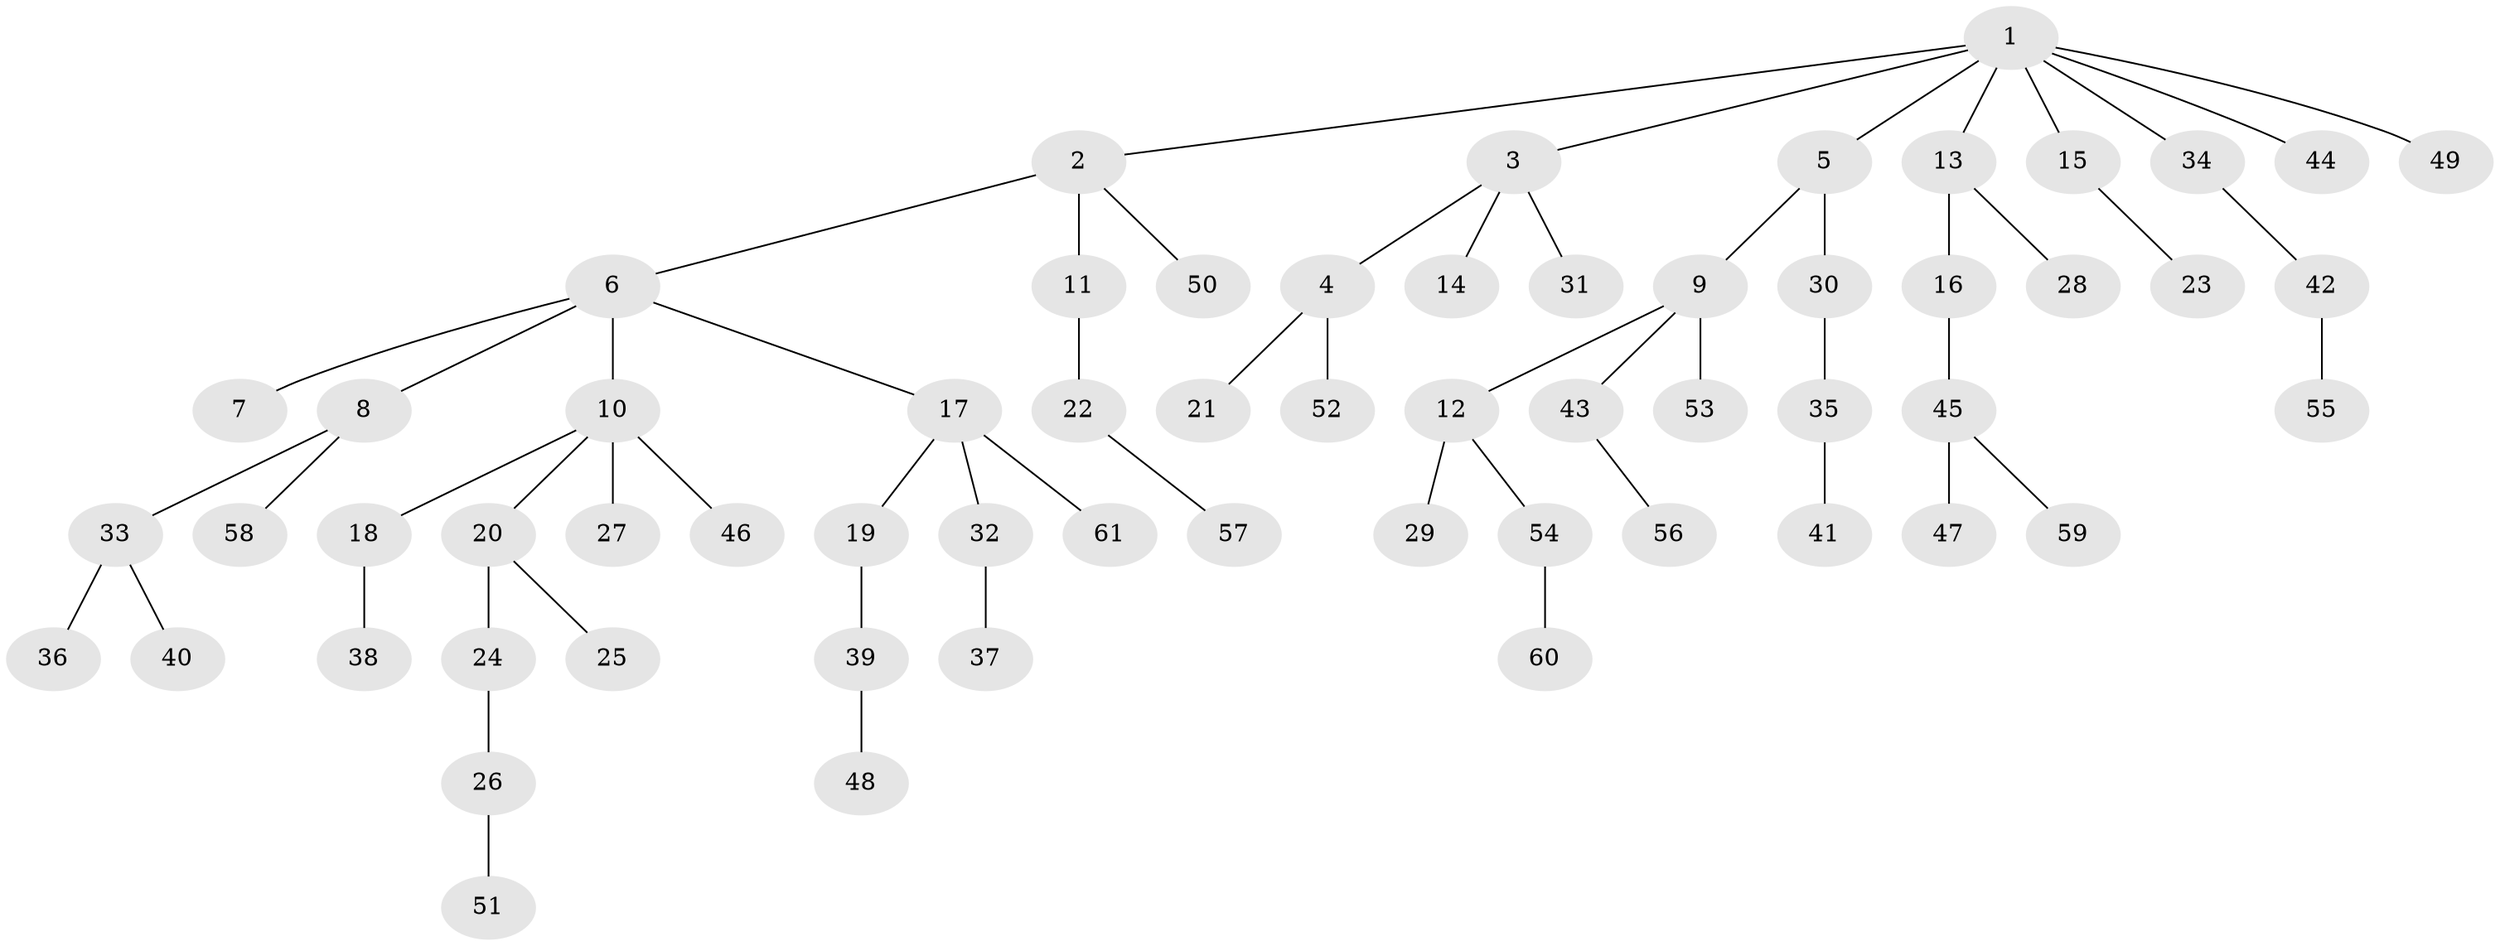 // original degree distribution, {5: 0.03418803418803419, 3: 0.13675213675213677, 4: 0.06837606837606838, 6: 0.008547008547008548, 2: 0.2564102564102564, 9: 0.008547008547008548, 1: 0.48717948717948717}
// Generated by graph-tools (version 1.1) at 2025/51/03/04/25 22:51:24]
// undirected, 61 vertices, 60 edges
graph export_dot {
  node [color=gray90,style=filled];
  1;
  2;
  3;
  4;
  5;
  6;
  7;
  8;
  9;
  10;
  11;
  12;
  13;
  14;
  15;
  16;
  17;
  18;
  19;
  20;
  21;
  22;
  23;
  24;
  25;
  26;
  27;
  28;
  29;
  30;
  31;
  32;
  33;
  34;
  35;
  36;
  37;
  38;
  39;
  40;
  41;
  42;
  43;
  44;
  45;
  46;
  47;
  48;
  49;
  50;
  51;
  52;
  53;
  54;
  55;
  56;
  57;
  58;
  59;
  60;
  61;
  1 -- 2 [weight=1.0];
  1 -- 3 [weight=1.0];
  1 -- 5 [weight=1.0];
  1 -- 13 [weight=1.0];
  1 -- 15 [weight=1.0];
  1 -- 34 [weight=1.0];
  1 -- 44 [weight=1.0];
  1 -- 49 [weight=1.0];
  2 -- 6 [weight=1.0];
  2 -- 11 [weight=2.0];
  2 -- 50 [weight=1.0];
  3 -- 4 [weight=1.0];
  3 -- 14 [weight=1.0];
  3 -- 31 [weight=1.0];
  4 -- 21 [weight=1.0];
  4 -- 52 [weight=1.0];
  5 -- 9 [weight=1.0];
  5 -- 30 [weight=1.0];
  6 -- 7 [weight=1.0];
  6 -- 8 [weight=1.0];
  6 -- 10 [weight=1.0];
  6 -- 17 [weight=1.0];
  8 -- 33 [weight=1.0];
  8 -- 58 [weight=1.0];
  9 -- 12 [weight=1.0];
  9 -- 43 [weight=1.0];
  9 -- 53 [weight=1.0];
  10 -- 18 [weight=1.0];
  10 -- 20 [weight=1.0];
  10 -- 27 [weight=4.0];
  10 -- 46 [weight=1.0];
  11 -- 22 [weight=1.0];
  12 -- 29 [weight=2.0];
  12 -- 54 [weight=1.0];
  13 -- 16 [weight=1.0];
  13 -- 28 [weight=1.0];
  15 -- 23 [weight=1.0];
  16 -- 45 [weight=1.0];
  17 -- 19 [weight=1.0];
  17 -- 32 [weight=1.0];
  17 -- 61 [weight=1.0];
  18 -- 38 [weight=2.0];
  19 -- 39 [weight=1.0];
  20 -- 24 [weight=1.0];
  20 -- 25 [weight=1.0];
  22 -- 57 [weight=1.0];
  24 -- 26 [weight=1.0];
  26 -- 51 [weight=2.0];
  30 -- 35 [weight=1.0];
  32 -- 37 [weight=2.0];
  33 -- 36 [weight=1.0];
  33 -- 40 [weight=1.0];
  34 -- 42 [weight=1.0];
  35 -- 41 [weight=2.0];
  39 -- 48 [weight=1.0];
  42 -- 55 [weight=1.0];
  43 -- 56 [weight=1.0];
  45 -- 47 [weight=1.0];
  45 -- 59 [weight=1.0];
  54 -- 60 [weight=1.0];
}
